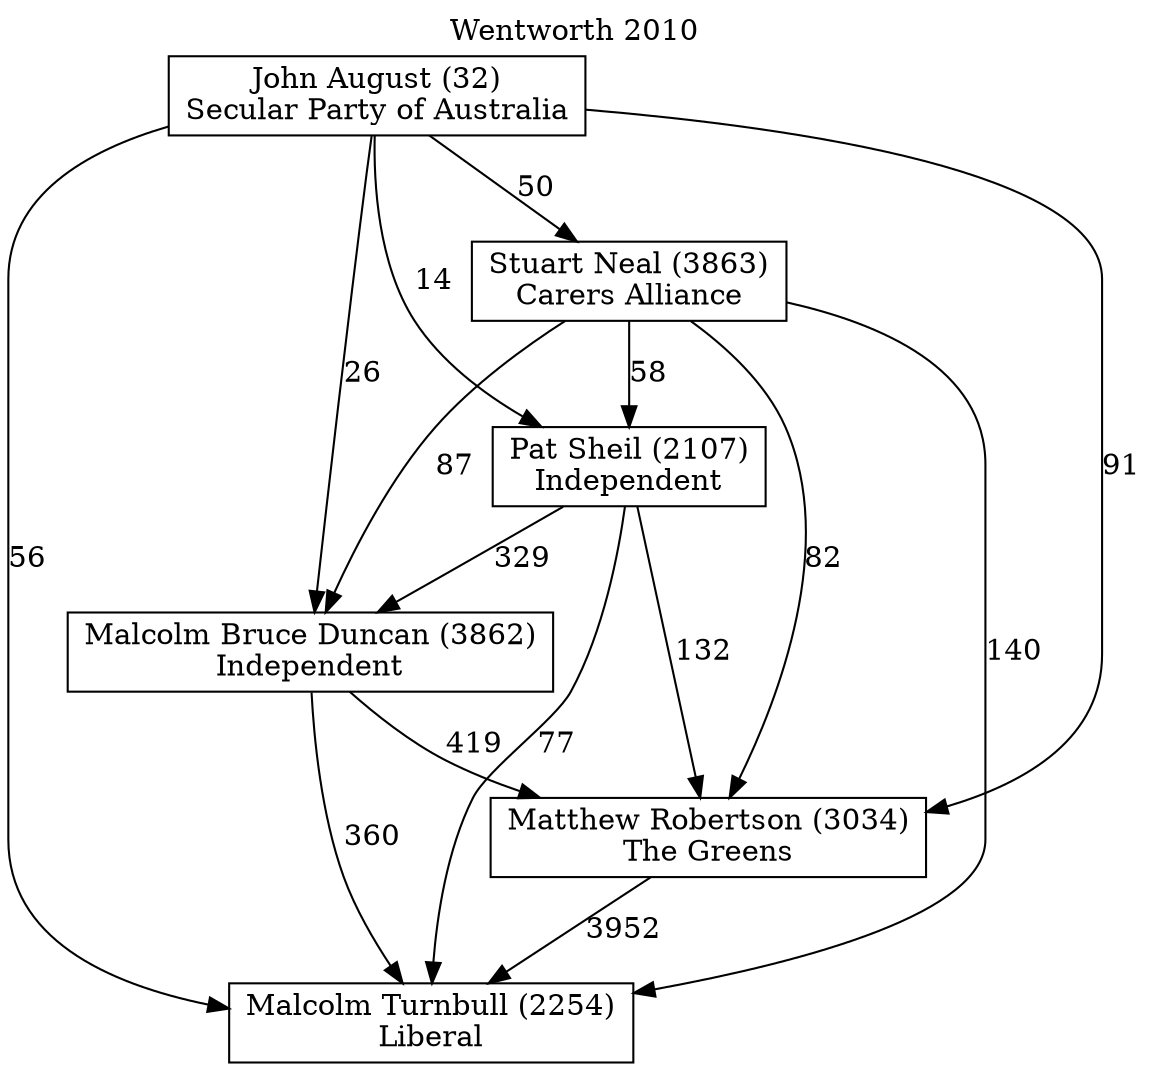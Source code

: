 // House preference flow
digraph "Malcolm Turnbull (2254)_Wentworth_2010" {
	graph [label="Wentworth 2010" labelloc=t mclimit=10]
	node [shape=box]
	"Malcolm Turnbull (2254)" [label="Malcolm Turnbull (2254)
Liberal"]
	"Matthew Robertson (3034)" [label="Matthew Robertson (3034)
The Greens"]
	"Malcolm Bruce Duncan (3862)" [label="Malcolm Bruce Duncan (3862)
Independent"]
	"Pat Sheil (2107)" [label="Pat Sheil (2107)
Independent"]
	"Stuart Neal (3863)" [label="Stuart Neal (3863)
Carers Alliance"]
	"John August (32)" [label="John August (32)
Secular Party of Australia"]
	"Matthew Robertson (3034)" -> "Malcolm Turnbull (2254)" [label=3952]
	"Malcolm Bruce Duncan (3862)" -> "Matthew Robertson (3034)" [label=419]
	"Pat Sheil (2107)" -> "Malcolm Bruce Duncan (3862)" [label=329]
	"Stuart Neal (3863)" -> "Pat Sheil (2107)" [label=58]
	"John August (32)" -> "Stuart Neal (3863)" [label=50]
	"Malcolm Bruce Duncan (3862)" -> "Malcolm Turnbull (2254)" [label=360]
	"Pat Sheil (2107)" -> "Malcolm Turnbull (2254)" [label=77]
	"Stuart Neal (3863)" -> "Malcolm Turnbull (2254)" [label=140]
	"John August (32)" -> "Malcolm Turnbull (2254)" [label=56]
	"John August (32)" -> "Pat Sheil (2107)" [label=14]
	"Stuart Neal (3863)" -> "Malcolm Bruce Duncan (3862)" [label=87]
	"John August (32)" -> "Malcolm Bruce Duncan (3862)" [label=26]
	"Pat Sheil (2107)" -> "Matthew Robertson (3034)" [label=132]
	"Stuart Neal (3863)" -> "Matthew Robertson (3034)" [label=82]
	"John August (32)" -> "Matthew Robertson (3034)" [label=91]
}
